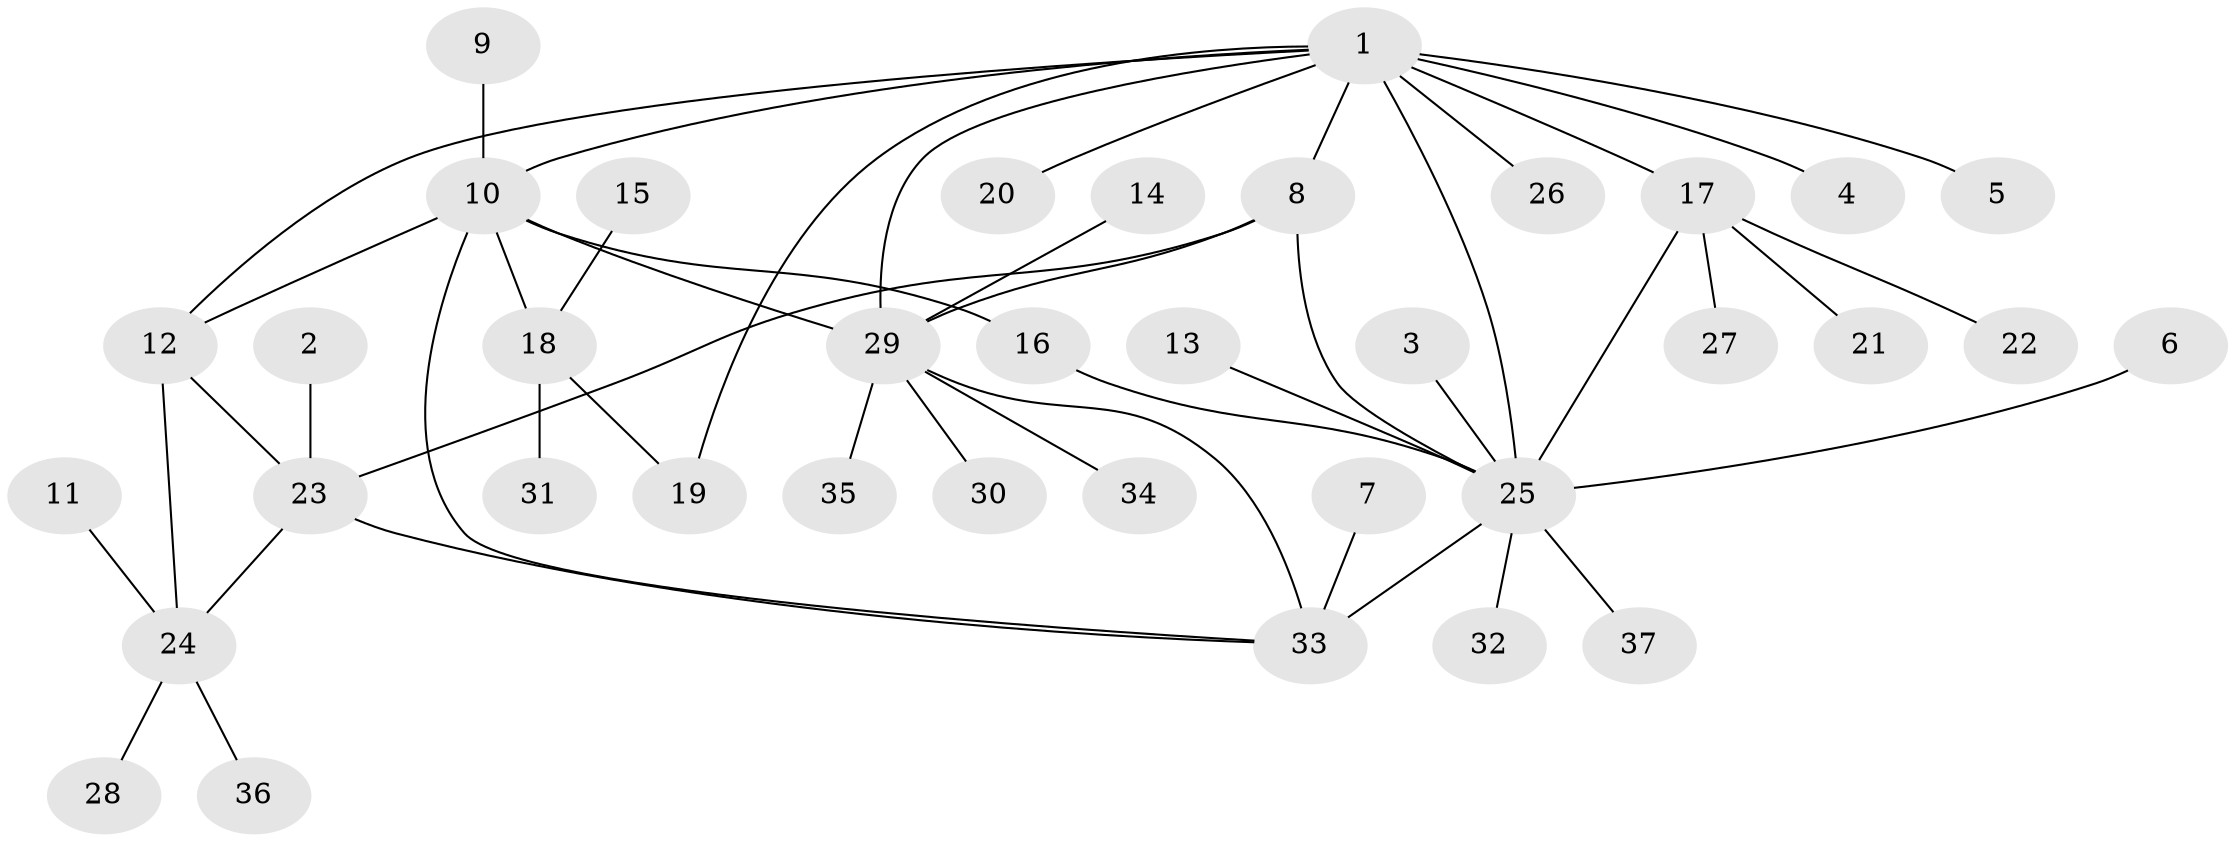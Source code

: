 // original degree distribution, {5: 0.043478260869565216, 7: 0.043478260869565216, 8: 0.014492753623188406, 2: 0.2318840579710145, 11: 0.014492753623188406, 6: 0.057971014492753624, 4: 0.014492753623188406, 10: 0.014492753623188406, 1: 0.5362318840579711, 3: 0.028985507246376812}
// Generated by graph-tools (version 1.1) at 2025/26/03/09/25 03:26:40]
// undirected, 37 vertices, 48 edges
graph export_dot {
graph [start="1"]
  node [color=gray90,style=filled];
  1;
  2;
  3;
  4;
  5;
  6;
  7;
  8;
  9;
  10;
  11;
  12;
  13;
  14;
  15;
  16;
  17;
  18;
  19;
  20;
  21;
  22;
  23;
  24;
  25;
  26;
  27;
  28;
  29;
  30;
  31;
  32;
  33;
  34;
  35;
  36;
  37;
  1 -- 4 [weight=1.0];
  1 -- 5 [weight=1.0];
  1 -- 8 [weight=1.0];
  1 -- 10 [weight=1.0];
  1 -- 12 [weight=1.0];
  1 -- 17 [weight=2.0];
  1 -- 19 [weight=1.0];
  1 -- 20 [weight=1.0];
  1 -- 25 [weight=1.0];
  1 -- 26 [weight=1.0];
  1 -- 29 [weight=1.0];
  2 -- 23 [weight=1.0];
  3 -- 25 [weight=1.0];
  6 -- 25 [weight=1.0];
  7 -- 33 [weight=1.0];
  8 -- 23 [weight=1.0];
  8 -- 25 [weight=1.0];
  8 -- 29 [weight=1.0];
  9 -- 10 [weight=1.0];
  10 -- 12 [weight=1.0];
  10 -- 16 [weight=1.0];
  10 -- 18 [weight=2.0];
  10 -- 29 [weight=2.0];
  10 -- 33 [weight=1.0];
  11 -- 24 [weight=1.0];
  12 -- 23 [weight=1.0];
  12 -- 24 [weight=1.0];
  13 -- 25 [weight=1.0];
  14 -- 29 [weight=1.0];
  15 -- 18 [weight=1.0];
  16 -- 25 [weight=1.0];
  17 -- 21 [weight=1.0];
  17 -- 22 [weight=1.0];
  17 -- 25 [weight=1.0];
  17 -- 27 [weight=1.0];
  18 -- 19 [weight=1.0];
  18 -- 31 [weight=1.0];
  23 -- 24 [weight=1.0];
  23 -- 33 [weight=1.0];
  24 -- 28 [weight=1.0];
  24 -- 36 [weight=1.0];
  25 -- 32 [weight=1.0];
  25 -- 33 [weight=2.0];
  25 -- 37 [weight=1.0];
  29 -- 30 [weight=1.0];
  29 -- 33 [weight=1.0];
  29 -- 34 [weight=1.0];
  29 -- 35 [weight=1.0];
}
